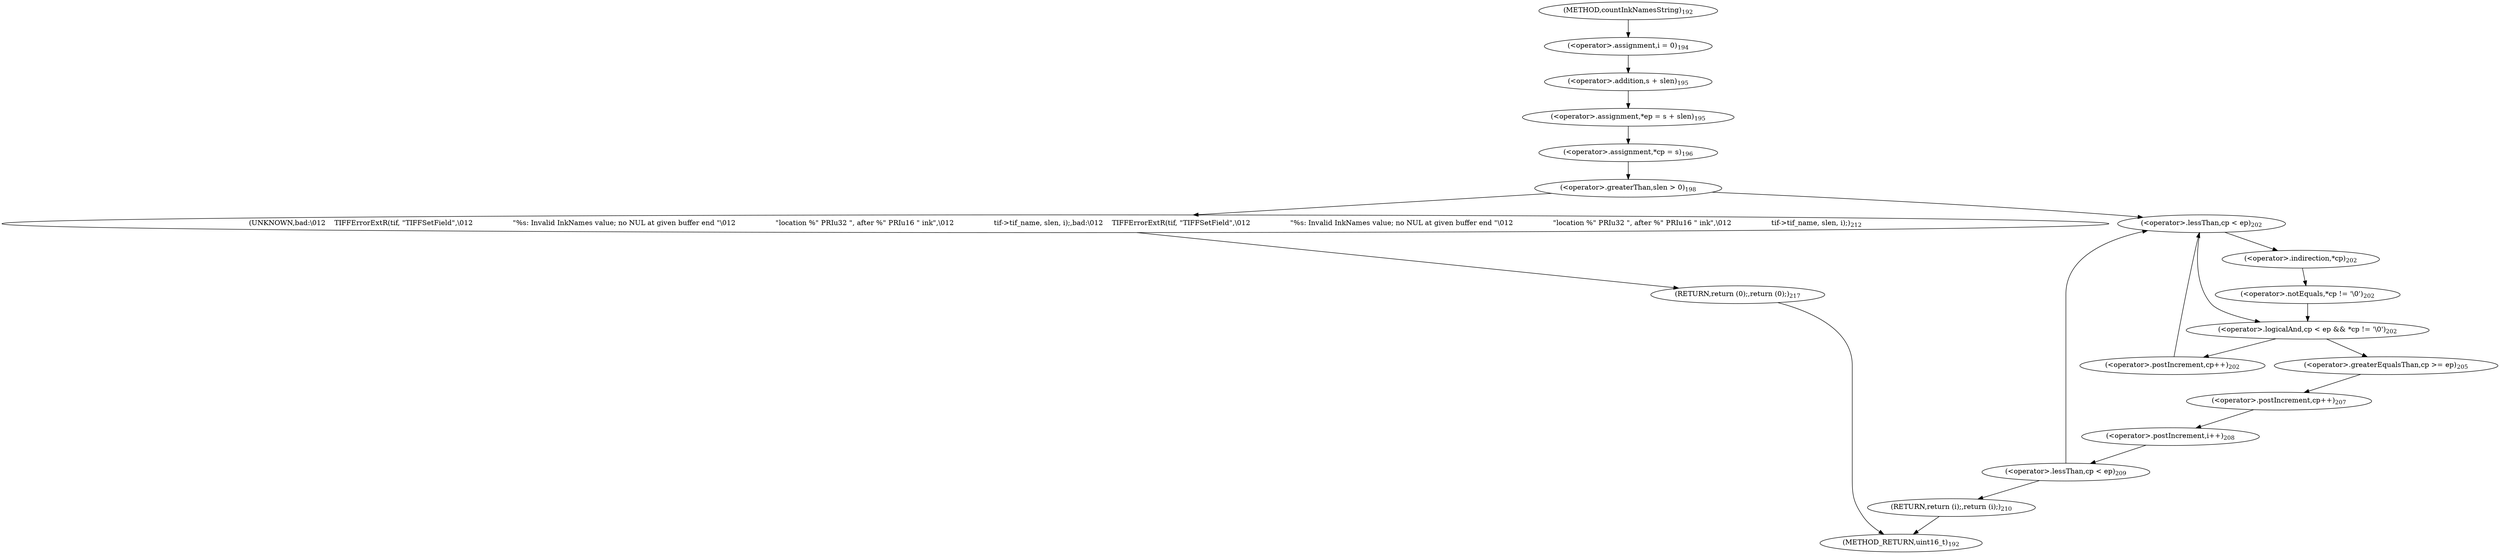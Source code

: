 digraph "countInkNamesString" {  
"40100" [label = <(&lt;operator&gt;.assignment,i = 0)<SUB>194</SUB>> ]
"40104" [label = <(&lt;operator&gt;.assignment,*ep = s + slen)<SUB>195</SUB>> ]
"40110" [label = <(&lt;operator&gt;.assignment,*cp = s)<SUB>196</SUB>> ]
"40148" [label = <(UNKNOWN,bad:\012    TIFFErrorExtR(tif, &quot;TIFFSetField&quot;,\012                  &quot;%s: Invalid InkNames value; no NUL at given buffer end &quot;\012                  &quot;location %&quot; PRIu32 &quot;, after %&quot; PRIu16 &quot; ink&quot;,\012                  tif-&gt;tif_name, slen, i);,bad:\012    TIFFErrorExtR(tif, &quot;TIFFSetField&quot;,\012                  &quot;%s: Invalid InkNames value; no NUL at given buffer end &quot;\012                  &quot;location %&quot; PRIu32 &quot;, after %&quot; PRIu16 &quot; ink&quot;,\012                  tif-&gt;tif_name, slen, i);)<SUB>212</SUB>> ]
"40149" [label = <(RETURN,return (0);,return (0);)<SUB>217</SUB>> ]
"40106" [label = <(&lt;operator&gt;.addition,s + slen)<SUB>195</SUB>> ]
"40114" [label = <(&lt;operator&gt;.greaterThan,slen &gt; 0)<SUB>198</SUB>> ]
"40146" [label = <(RETURN,return (i);,return (i);)<SUB>210</SUB>> ]
"40143" [label = <(&lt;operator&gt;.lessThan,cp &lt; ep)<SUB>209</SUB>> ]
"40139" [label = <(&lt;operator&gt;.postIncrement,cp++)<SUB>207</SUB>> ]
"40141" [label = <(&lt;operator&gt;.postIncrement,i++)<SUB>208</SUB>> ]
"40122" [label = <(&lt;operator&gt;.logicalAnd,cp &lt; ep &amp;&amp; *cp != '\0')<SUB>202</SUB>> ]
"40130" [label = <(&lt;operator&gt;.postIncrement,cp++)<SUB>202</SUB>> ]
"40134" [label = <(&lt;operator&gt;.greaterEqualsThan,cp &gt;= ep)<SUB>205</SUB>> ]
"40123" [label = <(&lt;operator&gt;.lessThan,cp &lt; ep)<SUB>202</SUB>> ]
"40126" [label = <(&lt;operator&gt;.notEquals,*cp != '\0')<SUB>202</SUB>> ]
"40127" [label = <(&lt;operator&gt;.indirection,*cp)<SUB>202</SUB>> ]
"40094" [label = <(METHOD,countInkNamesString)<SUB>192</SUB>> ]
"40151" [label = <(METHOD_RETURN,uint16_t)<SUB>192</SUB>> ]
  "40100" -> "40106" 
  "40104" -> "40110" 
  "40110" -> "40114" 
  "40148" -> "40149" 
  "40149" -> "40151" 
  "40106" -> "40104" 
  "40114" -> "40148" 
  "40114" -> "40123" 
  "40146" -> "40151" 
  "40143" -> "40123" 
  "40143" -> "40146" 
  "40139" -> "40141" 
  "40141" -> "40143" 
  "40122" -> "40130" 
  "40122" -> "40134" 
  "40130" -> "40123" 
  "40134" -> "40139" 
  "40123" -> "40122" 
  "40123" -> "40127" 
  "40126" -> "40122" 
  "40127" -> "40126" 
  "40094" -> "40100" 
}
